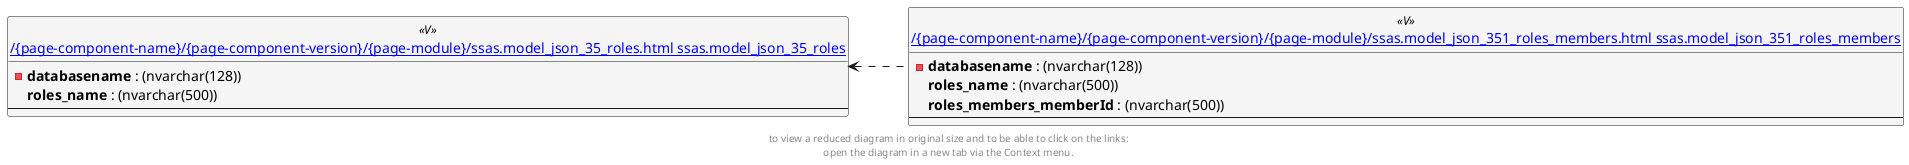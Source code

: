 @startuml
left to right direction
'top to bottom direction
hide circle
'avoide "." issues:
set namespaceSeparator none


skinparam class {
  BackgroundColor White
  BackgroundColor<<FN>> Yellow
  BackgroundColor<<FS>> Yellow
  BackgroundColor<<FT>> LightGray
  BackgroundColor<<IF>> Yellow
  BackgroundColor<<IS>> Yellow
  BackgroundColor<<P>> Aqua
  BackgroundColor<<PC>> Aqua
  BackgroundColor<<SN>> Yellow
  BackgroundColor<<SO>> SlateBlue
  BackgroundColor<<TF>> LightGray
  BackgroundColor<<TR>> Tomato
  BackgroundColor<<U>> White
  BackgroundColor<<V>> WhiteSmoke
  BackgroundColor<<X>> Aqua
}


entity "[[{site-url}/{page-component-name}/{page-component-version}/{page-module}/ssas.model_json_35_roles.html ssas.model_json_35_roles]]" as ssas.model_json_35_roles << V >> {
  - **databasename** : (nvarchar(128))
  **roles_name** : (nvarchar(500))
  --
}

entity "[[{site-url}/{page-component-name}/{page-component-version}/{page-module}/ssas.model_json_351_roles_members.html ssas.model_json_351_roles_members]]" as ssas.model_json_351_roles_members << V >> {
  - **databasename** : (nvarchar(128))
  **roles_name** : (nvarchar(500))
  **roles_members_memberId** : (nvarchar(500))
  --
}

ssas.model_json_35_roles <.. ssas.model_json_351_roles_members
footer
to view a reduced diagram in original size and to be able to click on the links:
open the diagram in a new tab via the Context menu.
end footer

@enduml

